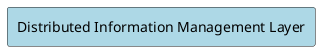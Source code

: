 @startuml

left to right direction


rectangle "Distributed Information Management Layer" #lightblue {
}

@enduml

